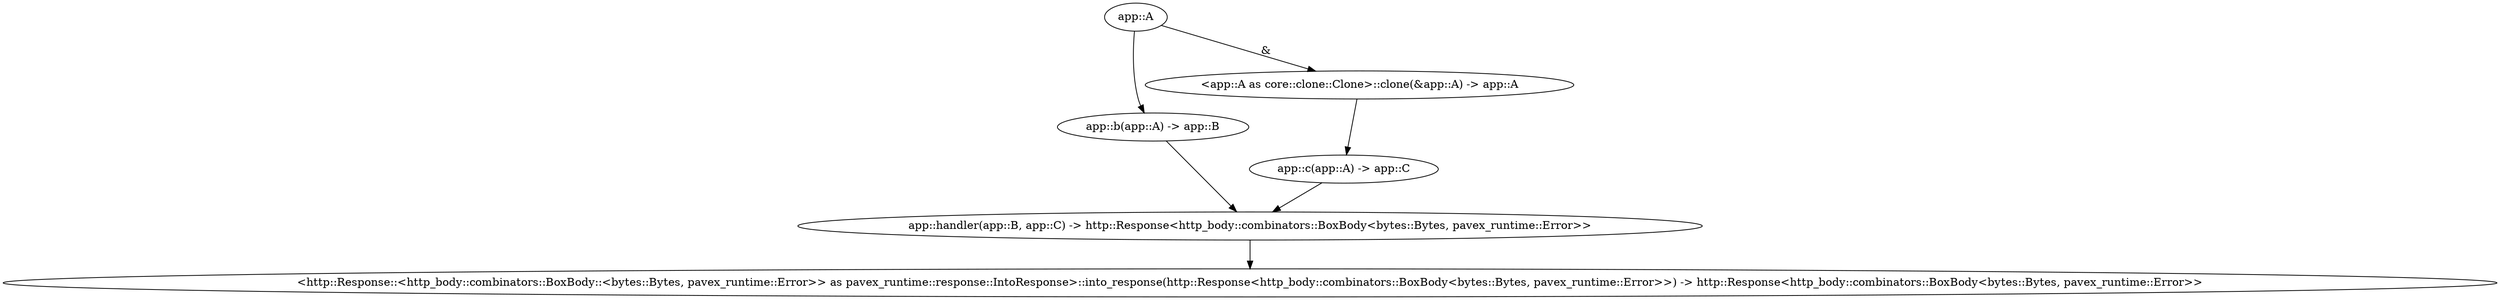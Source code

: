 digraph "GET /home" {
    0 [ label = "app::handler(app::B, app::C) -> http::Response<http_body::combinators::BoxBody<bytes::Bytes, pavex_runtime::Error>>"]
    1 [ label = "app::c(app::A) -> app::C"]
    2 [ label = "app::A"]
    3 [ label = "app::b(app::A) -> app::B"]
    4 [ label = "<http::Response::<http_body::combinators::BoxBody::<bytes::Bytes, pavex_runtime::Error>> as pavex_runtime::response::IntoResponse>::into_response(http::Response<http_body::combinators::BoxBody<bytes::Bytes, pavex_runtime::Error>>) -> http::Response<http_body::combinators::BoxBody<bytes::Bytes, pavex_runtime::Error>>"]
    5 [ label = "<app::A as core::clone::Clone>::clone(&app::A) -> app::A"]
    1 -> 0 [ ]
    3 -> 0 [ ]
    2 -> 3 [ ]
    0 -> 4 [ ]
    2 -> 5 [ label = "&"]
    5 -> 1 [ ]
}
digraph app_state {
    0 [ label = "crate::ApplicationState(app::A) -> crate::ApplicationState"]
    1 [ label = "app::a() -> app::A"]
    1 -> 0 [ ]
}